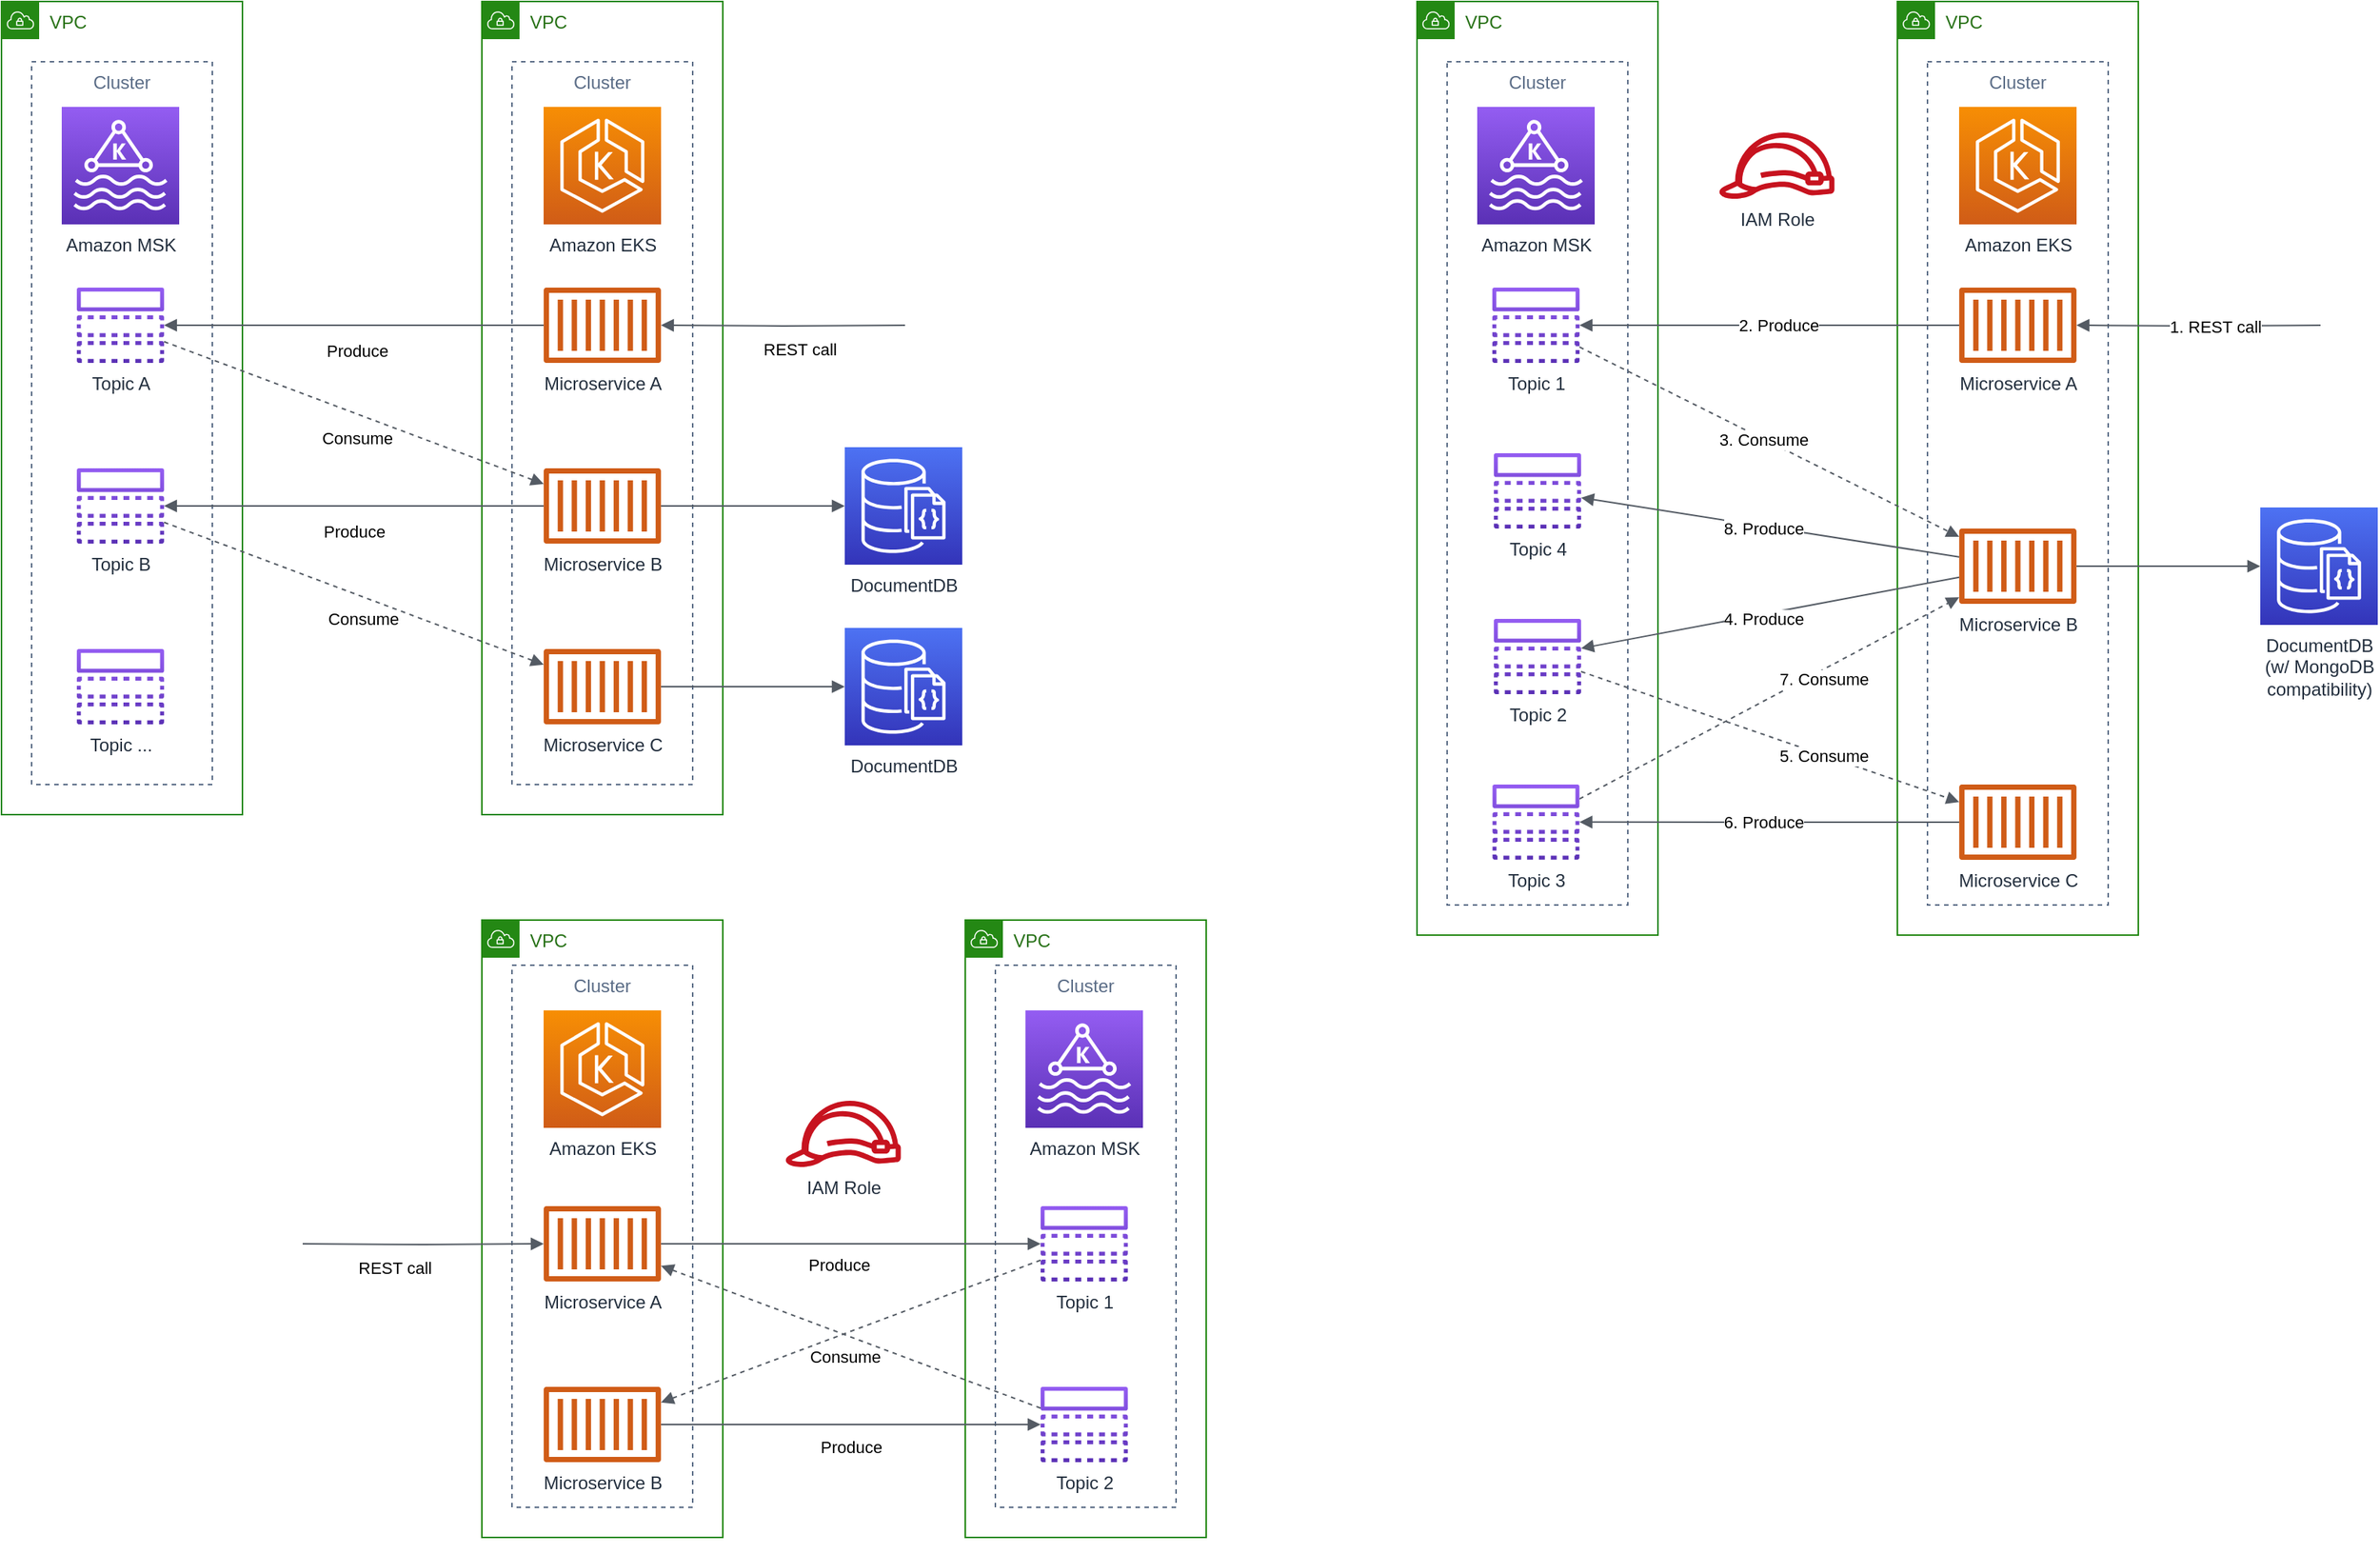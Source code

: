 <mxfile version="14.6.13" type="device"><diagram id="HiIb65jl1S7huIoW6nwN" name="Page-1"><mxGraphModel dx="946" dy="672" grid="1" gridSize="10" guides="1" tooltips="1" connect="1" arrows="1" fold="1" page="1" pageScale="1" pageWidth="1100" pageHeight="850" math="0" shadow="0"><root><mxCell id="0"/><mxCell id="1" parent="0"/><mxCell id="JCyYqv7-W4P793XNzHmE-95" value="" style="rounded=0;whiteSpace=wrap;html=1;align=center;strokeColor=none;" vertex="1" parent="1"><mxGeometry x="430" y="720" width="620" height="430" as="geometry"/></mxCell><mxCell id="JCyYqv7-W4P793XNzHmE-20" value="VPC" style="points=[[0,0],[0.25,0],[0.5,0],[0.75,0],[1,0],[1,0.25],[1,0.5],[1,0.75],[1,1],[0.75,1],[0.5,1],[0.25,1],[0,1],[0,0.75],[0,0.5],[0,0.25]];outlineConnect=0;gradientColor=none;html=1;whiteSpace=wrap;fontSize=12;fontStyle=0;shape=mxgraph.aws4.group;grIcon=mxgraph.aws4.group_vpc;strokeColor=#248814;fillColor=none;verticalAlign=top;align=left;spacingLeft=30;dashed=0;fontColor=#277116;" vertex="1" parent="1"><mxGeometry x="240" y="120" width="160" height="540" as="geometry"/></mxCell><mxCell id="JCyYqv7-W4P793XNzHmE-22" value="VPC" style="points=[[0,0],[0.25,0],[0.5,0],[0.75,0],[1,0],[1,0.25],[1,0.5],[1,0.75],[1,1],[0.75,1],[0.5,1],[0.25,1],[0,1],[0,0.75],[0,0.5],[0,0.25]];outlineConnect=0;gradientColor=none;html=1;whiteSpace=wrap;fontSize=12;fontStyle=0;shape=mxgraph.aws4.group;grIcon=mxgraph.aws4.group_vpc;strokeColor=#248814;fillColor=none;verticalAlign=top;align=left;spacingLeft=30;dashed=0;fontColor=#277116;" vertex="1" parent="1"><mxGeometry x="559" y="120" width="160" height="540" as="geometry"/></mxCell><mxCell id="JCyYqv7-W4P793XNzHmE-21" value="Cluster" style="fillColor=none;strokeColor=#5A6C86;dashed=1;verticalAlign=top;fontStyle=0;fontColor=#5A6C86;align=center;" vertex="1" parent="1"><mxGeometry x="260" y="160" width="120" height="480" as="geometry"/></mxCell><mxCell id="JCyYqv7-W4P793XNzHmE-23" value="Cluster" style="fillColor=none;strokeColor=#5A6C86;dashed=1;verticalAlign=top;fontStyle=0;fontColor=#5A6C86;align=center;" vertex="1" parent="1"><mxGeometry x="579" y="160" width="120" height="480" as="geometry"/></mxCell><mxCell id="JCyYqv7-W4P793XNzHmE-1" value="Amazon MSK" style="points=[[0,0,0],[0.25,0,0],[0.5,0,0],[0.75,0,0],[1,0,0],[0,1,0],[0.25,1,0],[0.5,1,0],[0.75,1,0],[1,1,0],[0,0.25,0],[0,0.5,0],[0,0.75,0],[1,0.25,0],[1,0.5,0],[1,0.75,0]];outlineConnect=0;fontColor=#232F3E;gradientColor=#945DF2;gradientDirection=north;fillColor=#5A30B5;strokeColor=#ffffff;dashed=0;verticalLabelPosition=bottom;verticalAlign=top;align=center;html=1;fontSize=12;fontStyle=0;aspect=fixed;shape=mxgraph.aws4.resourceIcon;resIcon=mxgraph.aws4.managed_streaming_for_kafka;" vertex="1" parent="1"><mxGeometry x="280" y="190" width="78" height="78" as="geometry"/></mxCell><mxCell id="JCyYqv7-W4P793XNzHmE-12" value="Consume" style="rounded=0;orthogonalLoop=1;jettySize=auto;html=1;strokeColor=#545B64;endFill=1;endArrow=block;startArrow=none;startFill=0;dashed=1;" edge="1" parent="1" source="JCyYqv7-W4P793XNzHmE-2" target="JCyYqv7-W4P793XNzHmE-5"><mxGeometry x="0.053" y="-15" relative="1" as="geometry"><mxPoint as="offset"/></mxGeometry></mxCell><mxCell id="JCyYqv7-W4P793XNzHmE-2" value="Topic A" style="outlineConnect=0;fontColor=#232F3E;gradientColor=#945DF2;fillColor=#5A30B5;strokeColor=#ffffff;dashed=0;verticalLabelPosition=bottom;verticalAlign=top;align=center;html=1;fontSize=12;fontStyle=0;aspect=fixed;pointerEvents=1;shape=mxgraph.aws4.topic;gradientDirection=north;" vertex="1" parent="1"><mxGeometry x="289.89" y="310" width="58.21" height="50" as="geometry"/></mxCell><mxCell id="JCyYqv7-W4P793XNzHmE-3" value="Amazon EKS" style="points=[[0,0,0],[0.25,0,0],[0.5,0,0],[0.75,0,0],[1,0,0],[0,1,0],[0.25,1,0],[0.5,1,0],[0.75,1,0],[1,1,0],[0,0.25,0],[0,0.5,0],[0,0.75,0],[1,0.25,0],[1,0.5,0],[1,0.75,0]];outlineConnect=0;fontColor=#232F3E;gradientColor=#F78E04;gradientDirection=north;fillColor=#D05C17;strokeColor=#ffffff;dashed=0;verticalLabelPosition=bottom;verticalAlign=top;align=center;html=1;fontSize=12;fontStyle=0;aspect=fixed;shape=mxgraph.aws4.resourceIcon;resIcon=mxgraph.aws4.eks;" vertex="1" parent="1"><mxGeometry x="600" y="190" width="78" height="78" as="geometry"/></mxCell><mxCell id="JCyYqv7-W4P793XNzHmE-9" style="edgeStyle=orthogonalEdgeStyle;rounded=0;orthogonalLoop=1;jettySize=auto;html=1;strokeColor=#545B64;endFill=1;endArrow=block;" edge="1" parent="1" source="JCyYqv7-W4P793XNzHmE-4" target="JCyYqv7-W4P793XNzHmE-2"><mxGeometry relative="1" as="geometry"/></mxCell><mxCell id="JCyYqv7-W4P793XNzHmE-15" value="Produce" style="edgeLabel;html=1;align=center;verticalAlign=middle;resizable=0;points=[];rounded=0;strokeColor=#545B64;endFill=1;endArrow=block;" vertex="1" connectable="0" parent="JCyYqv7-W4P793XNzHmE-9"><mxGeometry x="-0.058" relative="1" as="geometry"><mxPoint x="-6" y="17" as="offset"/></mxGeometry></mxCell><mxCell id="JCyYqv7-W4P793XNzHmE-4" value="Microservice A" style="outlineConnect=0;fontColor=#232F3E;gradientColor=none;fillColor=#D05C17;strokeColor=none;dashed=0;verticalLabelPosition=bottom;verticalAlign=top;align=center;html=1;fontSize=12;fontStyle=0;aspect=fixed;pointerEvents=1;shape=mxgraph.aws4.container_1;" vertex="1" parent="1"><mxGeometry x="600" y="310" width="78" height="50" as="geometry"/></mxCell><mxCell id="JCyYqv7-W4P793XNzHmE-10" value="Produce" style="edgeStyle=orthogonalEdgeStyle;rounded=0;orthogonalLoop=1;jettySize=auto;html=1;strokeColor=#545B64;endFill=1;endArrow=block;" edge="1" parent="1" source="JCyYqv7-W4P793XNzHmE-5" target="JCyYqv7-W4P793XNzHmE-7"><mxGeometry x="0.0" y="17" relative="1" as="geometry"><mxPoint as="offset"/></mxGeometry></mxCell><mxCell id="JCyYqv7-W4P793XNzHmE-5" value="Microservice B" style="outlineConnect=0;fontColor=#232F3E;gradientColor=none;fillColor=#D05C17;strokeColor=none;dashed=0;verticalLabelPosition=bottom;verticalAlign=top;align=center;html=1;fontSize=12;fontStyle=0;aspect=fixed;pointerEvents=1;shape=mxgraph.aws4.container_1;" vertex="1" parent="1"><mxGeometry x="600" y="430" width="78" height="50" as="geometry"/></mxCell><mxCell id="JCyYqv7-W4P793XNzHmE-6" value="Microservice C" style="outlineConnect=0;fontColor=#232F3E;gradientColor=none;fillColor=#D05C17;strokeColor=none;dashed=0;verticalLabelPosition=bottom;verticalAlign=top;align=center;html=1;fontSize=12;fontStyle=0;aspect=fixed;pointerEvents=1;shape=mxgraph.aws4.container_1;" vertex="1" parent="1"><mxGeometry x="600" y="550" width="78" height="50" as="geometry"/></mxCell><mxCell id="JCyYqv7-W4P793XNzHmE-7" value="Topic B" style="outlineConnect=0;fontColor=#232F3E;gradientColor=#945DF2;fillColor=#5A30B5;strokeColor=#ffffff;dashed=0;verticalLabelPosition=bottom;verticalAlign=top;align=center;html=1;fontSize=12;fontStyle=0;aspect=fixed;pointerEvents=1;shape=mxgraph.aws4.topic;gradientDirection=north;" vertex="1" parent="1"><mxGeometry x="289.89" y="430" width="58.21" height="50" as="geometry"/></mxCell><mxCell id="JCyYqv7-W4P793XNzHmE-24" style="edgeStyle=none;rounded=0;orthogonalLoop=1;jettySize=auto;html=1;exitX=0.5;exitY=0;exitDx=0;exitDy=0;startArrow=block;startFill=1;" edge="1" parent="1" source="JCyYqv7-W4P793XNzHmE-21" target="JCyYqv7-W4P793XNzHmE-21"><mxGeometry relative="1" as="geometry"/></mxCell><mxCell id="JCyYqv7-W4P793XNzHmE-28" value="Consume" style="edgeStyle=none;rounded=0;orthogonalLoop=1;jettySize=auto;html=1;strokeColor=#545B64;endFill=1;endArrow=block;startArrow=none;startFill=0;dashed=1;" edge="1" parent="1" source="JCyYqv7-W4P793XNzHmE-7" target="JCyYqv7-W4P793XNzHmE-6"><mxGeometry x="0.086" y="-14" relative="1" as="geometry"><mxPoint x="610" y="488.125" as="sourcePoint"/><mxPoint x="367.855" y="578.929" as="targetPoint"/><mxPoint as="offset"/></mxGeometry></mxCell><mxCell id="JCyYqv7-W4P793XNzHmE-31" style="edgeStyle=orthogonalEdgeStyle;rounded=0;orthogonalLoop=1;jettySize=auto;html=1;strokeColor=#545B64;endFill=1;endArrow=block;" edge="1" parent="1" target="JCyYqv7-W4P793XNzHmE-4"><mxGeometry relative="1" as="geometry"><mxPoint x="840" y="335" as="sourcePoint"/><mxPoint x="678.001" y="334.5" as="targetPoint"/></mxGeometry></mxCell><mxCell id="JCyYqv7-W4P793XNzHmE-32" value="REST call" style="edgeLabel;html=1;align=center;verticalAlign=middle;resizable=0;points=[];rounded=0;strokeColor=#545B64;endFill=1;endArrow=block;" vertex="1" connectable="0" parent="JCyYqv7-W4P793XNzHmE-31"><mxGeometry x="-0.058" relative="1" as="geometry"><mxPoint x="6" y="15" as="offset"/></mxGeometry></mxCell><mxCell id="JCyYqv7-W4P793XNzHmE-33" value="VPC" style="points=[[0,0],[0.25,0],[0.5,0],[0.75,0],[1,0],[1,0.25],[1,0.5],[1,0.75],[1,1],[0.75,1],[0.5,1],[0.25,1],[0,1],[0,0.75],[0,0.5],[0,0.25]];outlineConnect=0;gradientColor=none;html=1;whiteSpace=wrap;fontSize=12;fontStyle=0;shape=mxgraph.aws4.group;grIcon=mxgraph.aws4.group_vpc;strokeColor=#248814;fillColor=none;verticalAlign=top;align=left;spacingLeft=30;dashed=0;fontColor=#277116;" vertex="1" parent="1"><mxGeometry x="1180" y="120" width="160" height="620" as="geometry"/></mxCell><mxCell id="JCyYqv7-W4P793XNzHmE-34" value="VPC" style="points=[[0,0],[0.25,0],[0.5,0],[0.75,0],[1,0],[1,0.25],[1,0.5],[1,0.75],[1,1],[0.75,1],[0.5,1],[0.25,1],[0,1],[0,0.75],[0,0.5],[0,0.25]];outlineConnect=0;gradientColor=none;html=1;whiteSpace=wrap;fontSize=12;fontStyle=0;shape=mxgraph.aws4.group;grIcon=mxgraph.aws4.group_vpc;strokeColor=#248814;fillColor=none;verticalAlign=top;align=left;spacingLeft=30;dashed=0;fontColor=#277116;" vertex="1" parent="1"><mxGeometry x="1499" y="120" width="160" height="620" as="geometry"/></mxCell><mxCell id="JCyYqv7-W4P793XNzHmE-35" value="Cluster" style="fillColor=none;strokeColor=#5A6C86;dashed=1;verticalAlign=top;fontStyle=0;fontColor=#5A6C86;align=center;" vertex="1" parent="1"><mxGeometry x="1200" y="160" width="120" height="560" as="geometry"/></mxCell><mxCell id="JCyYqv7-W4P793XNzHmE-36" value="Cluster" style="fillColor=none;strokeColor=#5A6C86;dashed=1;verticalAlign=top;fontStyle=0;fontColor=#5A6C86;align=center;" vertex="1" parent="1"><mxGeometry x="1519" y="160" width="120" height="560" as="geometry"/></mxCell><mxCell id="JCyYqv7-W4P793XNzHmE-37" value="Amazon MSK" style="points=[[0,0,0],[0.25,0,0],[0.5,0,0],[0.75,0,0],[1,0,0],[0,1,0],[0.25,1,0],[0.5,1,0],[0.75,1,0],[1,1,0],[0,0.25,0],[0,0.5,0],[0,0.75,0],[1,0.25,0],[1,0.5,0],[1,0.75,0]];outlineConnect=0;fontColor=#232F3E;gradientColor=#945DF2;gradientDirection=north;fillColor=#5A30B5;strokeColor=#ffffff;dashed=0;verticalLabelPosition=bottom;verticalAlign=top;align=center;html=1;fontSize=12;fontStyle=0;aspect=fixed;shape=mxgraph.aws4.resourceIcon;resIcon=mxgraph.aws4.managed_streaming_for_kafka;" vertex="1" parent="1"><mxGeometry x="1220" y="190" width="78" height="78" as="geometry"/></mxCell><mxCell id="JCyYqv7-W4P793XNzHmE-38" value="3. Consume" style="rounded=0;orthogonalLoop=1;jettySize=auto;html=1;strokeColor=#545B64;endFill=1;endArrow=block;startArrow=none;startFill=0;dashed=1;" edge="1" parent="1" source="JCyYqv7-W4P793XNzHmE-39" target="JCyYqv7-W4P793XNzHmE-45"><mxGeometry x="-0.033" relative="1" as="geometry"><mxPoint as="offset"/></mxGeometry></mxCell><mxCell id="JCyYqv7-W4P793XNzHmE-39" value="Topic 1" style="outlineConnect=0;fontColor=#232F3E;gradientColor=#945DF2;fillColor=#5A30B5;strokeColor=#ffffff;dashed=0;verticalLabelPosition=bottom;verticalAlign=top;align=center;html=1;fontSize=12;fontStyle=0;aspect=fixed;pointerEvents=1;shape=mxgraph.aws4.topic;gradientDirection=north;" vertex="1" parent="1"><mxGeometry x="1229.89" y="310" width="58.21" height="50" as="geometry"/></mxCell><mxCell id="JCyYqv7-W4P793XNzHmE-40" value="Amazon EKS" style="points=[[0,0,0],[0.25,0,0],[0.5,0,0],[0.75,0,0],[1,0,0],[0,1,0],[0.25,1,0],[0.5,1,0],[0.75,1,0],[1,1,0],[0,0.25,0],[0,0.5,0],[0,0.75,0],[1,0.25,0],[1,0.5,0],[1,0.75,0]];outlineConnect=0;fontColor=#232F3E;gradientColor=#F78E04;gradientDirection=north;fillColor=#D05C17;strokeColor=#ffffff;dashed=0;verticalLabelPosition=bottom;verticalAlign=top;align=center;html=1;fontSize=12;fontStyle=0;aspect=fixed;shape=mxgraph.aws4.resourceIcon;resIcon=mxgraph.aws4.eks;" vertex="1" parent="1"><mxGeometry x="1540" y="190" width="78" height="78" as="geometry"/></mxCell><mxCell id="JCyYqv7-W4P793XNzHmE-41" style="rounded=0;orthogonalLoop=1;jettySize=auto;html=1;strokeColor=#545B64;endFill=1;endArrow=block;" edge="1" parent="1" source="JCyYqv7-W4P793XNzHmE-43" target="JCyYqv7-W4P793XNzHmE-39"><mxGeometry relative="1" as="geometry"/></mxCell><mxCell id="JCyYqv7-W4P793XNzHmE-42" value="2. Produce" style="edgeLabel;html=1;align=center;verticalAlign=middle;resizable=0;points=[];rounded=0;strokeColor=#545B64;endFill=1;endArrow=block;" vertex="1" connectable="0" parent="JCyYqv7-W4P793XNzHmE-41"><mxGeometry x="-0.058" relative="1" as="geometry"><mxPoint x="-2" as="offset"/></mxGeometry></mxCell><mxCell id="JCyYqv7-W4P793XNzHmE-43" value="Microservice A" style="outlineConnect=0;fontColor=#232F3E;gradientColor=none;fillColor=#D05C17;strokeColor=none;dashed=0;verticalLabelPosition=bottom;verticalAlign=top;align=center;html=1;fontSize=12;fontStyle=0;aspect=fixed;pointerEvents=1;shape=mxgraph.aws4.container_1;" vertex="1" parent="1"><mxGeometry x="1540" y="310" width="78" height="50" as="geometry"/></mxCell><mxCell id="JCyYqv7-W4P793XNzHmE-44" value="4. Produce" style="rounded=0;orthogonalLoop=1;jettySize=auto;html=1;strokeColor=#545B64;endFill=1;endArrow=block;" edge="1" parent="1" source="JCyYqv7-W4P793XNzHmE-45" target="JCyYqv7-W4P793XNzHmE-48"><mxGeometry x="0.041" y="3" relative="1" as="geometry"><mxPoint as="offset"/></mxGeometry></mxCell><mxCell id="JCyYqv7-W4P793XNzHmE-62" style="edgeStyle=none;rounded=0;orthogonalLoop=1;jettySize=auto;html=1;fontColor=#000000;startArrow=none;strokeColor=#545B64;endFill=1;endArrow=block;" edge="1" parent="1" source="JCyYqv7-W4P793XNzHmE-45" target="JCyYqv7-W4P793XNzHmE-61"><mxGeometry relative="1" as="geometry"/></mxCell><mxCell id="JCyYqv7-W4P793XNzHmE-45" value="Microservice B" style="outlineConnect=0;fontColor=#232F3E;gradientColor=none;fillColor=#D05C17;strokeColor=none;dashed=0;verticalLabelPosition=bottom;verticalAlign=top;align=center;html=1;fontSize=12;fontStyle=0;aspect=fixed;pointerEvents=1;shape=mxgraph.aws4.container_1;" vertex="1" parent="1"><mxGeometry x="1540" y="470" width="78" height="50" as="geometry"/></mxCell><mxCell id="JCyYqv7-W4P793XNzHmE-46" value="6. Produce" style="rounded=0;orthogonalLoop=1;jettySize=auto;html=1;strokeColor=#545B64;endFill=1;endArrow=block;" edge="1" parent="1" source="JCyYqv7-W4P793XNzHmE-47" target="JCyYqv7-W4P793XNzHmE-51"><mxGeometry x="0.031" relative="1" as="geometry"><mxPoint as="offset"/></mxGeometry></mxCell><mxCell id="JCyYqv7-W4P793XNzHmE-47" value="Microservice C" style="outlineConnect=0;fontColor=#232F3E;gradientColor=none;fillColor=#D05C17;strokeColor=none;dashed=0;verticalLabelPosition=bottom;verticalAlign=top;align=center;html=1;fontSize=12;fontStyle=0;aspect=fixed;pointerEvents=1;shape=mxgraph.aws4.container_1;" vertex="1" parent="1"><mxGeometry x="1540" y="640" width="78" height="50" as="geometry"/></mxCell><mxCell id="JCyYqv7-W4P793XNzHmE-48" value="Topic 2" style="outlineConnect=0;fontColor=#232F3E;gradientColor=#945DF2;fillColor=#5A30B5;strokeColor=#ffffff;dashed=0;verticalLabelPosition=bottom;verticalAlign=top;align=center;html=1;fontSize=12;fontStyle=0;aspect=fixed;pointerEvents=1;shape=mxgraph.aws4.topic;gradientDirection=north;" vertex="1" parent="1"><mxGeometry x="1230.9" y="530" width="58.21" height="50" as="geometry"/></mxCell><mxCell id="JCyYqv7-W4P793XNzHmE-49" style="edgeStyle=none;rounded=0;orthogonalLoop=1;jettySize=auto;html=1;strokeColor=#545B64;endFill=1;endArrow=block;startArrow=none;startFill=0;dashed=1;" edge="1" parent="1" source="JCyYqv7-W4P793XNzHmE-51" target="JCyYqv7-W4P793XNzHmE-45"><mxGeometry relative="1" as="geometry"/></mxCell><mxCell id="JCyYqv7-W4P793XNzHmE-50" value="7. Consume" style="edgeLabel;html=1;align=center;verticalAlign=middle;resizable=0;points=[];rounded=0;strokeColor=#545B64;endFill=1;endArrow=block;" vertex="1" connectable="0" parent="JCyYqv7-W4P793XNzHmE-49"><mxGeometry x="0.521" y="3" relative="1" as="geometry"><mxPoint x="-28" y="25" as="offset"/></mxGeometry></mxCell><mxCell id="JCyYqv7-W4P793XNzHmE-51" value="Topic 3" style="outlineConnect=0;fontColor=#232F3E;gradientColor=#945DF2;fillColor=#5A30B5;strokeColor=#ffffff;dashed=0;verticalLabelPosition=bottom;verticalAlign=top;align=center;html=1;fontSize=12;fontStyle=0;aspect=fixed;pointerEvents=1;shape=mxgraph.aws4.topic;gradientDirection=north;" vertex="1" parent="1"><mxGeometry x="1230" y="640" width="58" height="49.82" as="geometry"/></mxCell><mxCell id="JCyYqv7-W4P793XNzHmE-52" style="edgeStyle=none;rounded=0;orthogonalLoop=1;jettySize=auto;html=1;exitX=0.5;exitY=0;exitDx=0;exitDy=0;startArrow=block;startFill=1;" edge="1" parent="1" source="JCyYqv7-W4P793XNzHmE-35" target="JCyYqv7-W4P793XNzHmE-35"><mxGeometry relative="1" as="geometry"/></mxCell><mxCell id="JCyYqv7-W4P793XNzHmE-53" value="5. Consume" style="rounded=0;orthogonalLoop=1;jettySize=auto;html=1;strokeColor=#545B64;endFill=1;endArrow=block;startArrow=none;startFill=0;dashed=1;" edge="1" parent="1" source="JCyYqv7-W4P793XNzHmE-48" target="JCyYqv7-W4P793XNzHmE-47"><mxGeometry x="0.282" relative="1" as="geometry"><mxPoint x="1549.1" y="568.125" as="sourcePoint"/><mxPoint x="1306.955" y="658.929" as="targetPoint"/><mxPoint as="offset"/></mxGeometry></mxCell><mxCell id="JCyYqv7-W4P793XNzHmE-54" value="IAM Role" style="outlineConnect=0;fontColor=#232F3E;gradientColor=none;fillColor=#C7131F;strokeColor=none;dashed=0;verticalLabelPosition=bottom;verticalAlign=top;align=center;html=1;fontSize=12;fontStyle=0;aspect=fixed;pointerEvents=1;shape=mxgraph.aws4.role;" vertex="1" parent="1"><mxGeometry x="1380" y="207" width="78" height="44" as="geometry"/></mxCell><mxCell id="JCyYqv7-W4P793XNzHmE-55" style="edgeStyle=orthogonalEdgeStyle;rounded=0;orthogonalLoop=1;jettySize=auto;html=1;strokeColor=#545B64;endFill=1;endArrow=block;" edge="1" parent="1" target="JCyYqv7-W4P793XNzHmE-43"><mxGeometry relative="1" as="geometry"><mxPoint x="1780" y="335" as="sourcePoint"/><mxPoint x="1618.001" y="334.5" as="targetPoint"/></mxGeometry></mxCell><mxCell id="JCyYqv7-W4P793XNzHmE-56" value="1. REST call" style="edgeLabel;html=1;align=center;verticalAlign=middle;resizable=0;points=[];rounded=0;strokeColor=#545B64;endFill=1;endArrow=block;" vertex="1" connectable="0" parent="JCyYqv7-W4P793XNzHmE-55"><mxGeometry x="-0.058" relative="1" as="geometry"><mxPoint x="6" as="offset"/></mxGeometry></mxCell><mxCell id="JCyYqv7-W4P793XNzHmE-57" value="Topic 4" style="outlineConnect=0;fontColor=#232F3E;gradientColor=#945DF2;fillColor=#5A30B5;strokeColor=#ffffff;dashed=0;verticalLabelPosition=bottom;verticalAlign=top;align=center;html=1;fontSize=12;fontStyle=0;aspect=fixed;pointerEvents=1;shape=mxgraph.aws4.topic;gradientDirection=north;" vertex="1" parent="1"><mxGeometry x="1230.9" y="420" width="58.21" height="50" as="geometry"/></mxCell><mxCell id="JCyYqv7-W4P793XNzHmE-58" value="8. Produce" style="rounded=0;orthogonalLoop=1;jettySize=auto;html=1;strokeColor=#545B64;endFill=1;endArrow=block;" edge="1" parent="1" source="JCyYqv7-W4P793XNzHmE-45" target="JCyYqv7-W4P793XNzHmE-57"><mxGeometry x="0.034" y="1" relative="1" as="geometry"><mxPoint as="offset"/><mxPoint x="1549.1" y="545" as="sourcePoint"/><mxPoint x="1297.091" y="545" as="targetPoint"/></mxGeometry></mxCell><mxCell id="JCyYqv7-W4P793XNzHmE-61" value="DocumentDB&lt;br&gt;(w/ MongoDB &lt;br&gt;compatibility)" style="points=[[0,0,0],[0.25,0,0],[0.5,0,0],[0.75,0,0],[1,0,0],[0,1,0],[0.25,1,0],[0.5,1,0],[0.75,1,0],[1,1,0],[0,0.25,0],[0,0.5,0],[0,0.75,0],[1,0.25,0],[1,0.5,0],[1,0.75,0]];outlineConnect=0;fontColor=#232F3E;gradientColor=#4D72F3;gradientDirection=north;fillColor=#3334B9;strokeColor=#ffffff;dashed=0;verticalLabelPosition=bottom;verticalAlign=top;align=center;html=1;fontSize=12;fontStyle=0;aspect=fixed;shape=mxgraph.aws4.resourceIcon;resIcon=mxgraph.aws4.documentdb_with_mongodb_compatibility;" vertex="1" parent="1"><mxGeometry x="1740" y="456" width="78" height="78" as="geometry"/></mxCell><mxCell id="JCyYqv7-W4P793XNzHmE-64" style="edgeStyle=none;rounded=0;orthogonalLoop=1;jettySize=auto;html=1;fontColor=#000000;startArrow=none;strokeColor=#545B64;endFill=1;endArrow=block;" edge="1" parent="1" target="JCyYqv7-W4P793XNzHmE-65" source="JCyYqv7-W4P793XNzHmE-5"><mxGeometry relative="1" as="geometry"><mxPoint x="678" y="459" as="sourcePoint"/></mxGeometry></mxCell><mxCell id="JCyYqv7-W4P793XNzHmE-65" value="DocumentDB" style="points=[[0,0,0],[0.25,0,0],[0.5,0,0],[0.75,0,0],[1,0,0],[0,1,0],[0.25,1,0],[0.5,1,0],[0.75,1,0],[1,1,0],[0,0.25,0],[0,0.5,0],[0,0.75,0],[1,0.25,0],[1,0.5,0],[1,0.75,0]];outlineConnect=0;fontColor=#232F3E;gradientColor=#4D72F3;gradientDirection=north;fillColor=#3334B9;strokeColor=#ffffff;dashed=0;verticalLabelPosition=bottom;verticalAlign=top;align=center;html=1;fontSize=12;fontStyle=0;aspect=fixed;shape=mxgraph.aws4.resourceIcon;resIcon=mxgraph.aws4.documentdb_with_mongodb_compatibility;" vertex="1" parent="1"><mxGeometry x="800" y="416" width="78" height="78" as="geometry"/></mxCell><mxCell id="JCyYqv7-W4P793XNzHmE-66" style="edgeStyle=none;rounded=0;orthogonalLoop=1;jettySize=auto;html=1;fontColor=#000000;startArrow=none;strokeColor=#545B64;endFill=1;endArrow=block;" edge="1" parent="1" target="JCyYqv7-W4P793XNzHmE-67"><mxGeometry relative="1" as="geometry"><mxPoint x="678" y="575" as="sourcePoint"/></mxGeometry></mxCell><mxCell id="JCyYqv7-W4P793XNzHmE-67" value="DocumentDB" style="points=[[0,0,0],[0.25,0,0],[0.5,0,0],[0.75,0,0],[1,0,0],[0,1,0],[0.25,1,0],[0.5,1,0],[0.75,1,0],[1,1,0],[0,0.25,0],[0,0.5,0],[0,0.75,0],[1,0.25,0],[1,0.5,0],[1,0.75,0]];outlineConnect=0;fontColor=#232F3E;gradientColor=#4D72F3;gradientDirection=north;fillColor=#3334B9;strokeColor=#ffffff;dashed=0;verticalLabelPosition=bottom;verticalAlign=top;align=center;html=1;fontSize=12;fontStyle=0;aspect=fixed;shape=mxgraph.aws4.resourceIcon;resIcon=mxgraph.aws4.documentdb_with_mongodb_compatibility;" vertex="1" parent="1"><mxGeometry x="800" y="536" width="78" height="78" as="geometry"/></mxCell><mxCell id="JCyYqv7-W4P793XNzHmE-68" value="Topic ..." style="outlineConnect=0;fontColor=#232F3E;gradientColor=#945DF2;fillColor=#5A30B5;strokeColor=#ffffff;dashed=0;verticalLabelPosition=bottom;verticalAlign=top;align=center;html=1;fontSize=12;fontStyle=0;aspect=fixed;pointerEvents=1;shape=mxgraph.aws4.topic;gradientDirection=north;" vertex="1" parent="1"><mxGeometry x="289.89" y="550" width="58.21" height="50" as="geometry"/></mxCell><mxCell id="JCyYqv7-W4P793XNzHmE-69" value="VPC" style="points=[[0,0],[0.25,0],[0.5,0],[0.75,0],[1,0],[1,0.25],[1,0.5],[1,0.75],[1,1],[0.75,1],[0.5,1],[0.25,1],[0,1],[0,0.75],[0,0.5],[0,0.25]];outlineConnect=0;gradientColor=none;html=1;whiteSpace=wrap;fontSize=12;fontStyle=0;shape=mxgraph.aws4.group;grIcon=mxgraph.aws4.group_vpc;strokeColor=#248814;fillColor=none;verticalAlign=top;align=left;spacingLeft=30;dashed=0;fontColor=#277116;" vertex="1" parent="1"><mxGeometry x="880" y="730" width="160" height="410" as="geometry"/></mxCell><mxCell id="JCyYqv7-W4P793XNzHmE-70" value="VPC" style="points=[[0,0],[0.25,0],[0.5,0],[0.75,0],[1,0],[1,0.25],[1,0.5],[1,0.75],[1,1],[0.75,1],[0.5,1],[0.25,1],[0,1],[0,0.75],[0,0.5],[0,0.25]];outlineConnect=0;gradientColor=none;html=1;whiteSpace=wrap;fontSize=12;fontStyle=0;shape=mxgraph.aws4.group;grIcon=mxgraph.aws4.group_vpc;strokeColor=#248814;fillColor=none;verticalAlign=top;align=left;spacingLeft=30;dashed=0;fontColor=#277116;" vertex="1" parent="1"><mxGeometry x="559" y="730" width="160" height="410" as="geometry"/></mxCell><mxCell id="JCyYqv7-W4P793XNzHmE-71" value="Cluster" style="fillColor=none;strokeColor=#5A6C86;dashed=1;verticalAlign=top;fontStyle=0;fontColor=#5A6C86;align=center;" vertex="1" parent="1"><mxGeometry x="900" y="760" width="120" height="360" as="geometry"/></mxCell><mxCell id="JCyYqv7-W4P793XNzHmE-72" value="Cluster" style="fillColor=none;strokeColor=#5A6C86;dashed=1;verticalAlign=top;fontStyle=0;fontColor=#5A6C86;align=center;" vertex="1" parent="1"><mxGeometry x="579" y="760" width="120" height="360" as="geometry"/></mxCell><mxCell id="JCyYqv7-W4P793XNzHmE-73" value="Amazon MSK" style="points=[[0,0,0],[0.25,0,0],[0.5,0,0],[0.75,0,0],[1,0,0],[0,1,0],[0.25,1,0],[0.5,1,0],[0.75,1,0],[1,1,0],[0,0.25,0],[0,0.5,0],[0,0.75,0],[1,0.25,0],[1,0.5,0],[1,0.75,0]];outlineConnect=0;fontColor=#232F3E;gradientColor=#945DF2;gradientDirection=north;fillColor=#5A30B5;strokeColor=#ffffff;dashed=0;verticalLabelPosition=bottom;verticalAlign=top;align=center;html=1;fontSize=12;fontStyle=0;aspect=fixed;shape=mxgraph.aws4.resourceIcon;resIcon=mxgraph.aws4.managed_streaming_for_kafka;" vertex="1" parent="1"><mxGeometry x="920" y="790" width="78" height="78" as="geometry"/></mxCell><mxCell id="JCyYqv7-W4P793XNzHmE-74" value="Consume" style="rounded=0;orthogonalLoop=1;jettySize=auto;html=1;strokeColor=#545B64;endFill=1;endArrow=block;startArrow=none;startFill=0;dashed=1;" edge="1" parent="1" source="JCyYqv7-W4P793XNzHmE-75" target="JCyYqv7-W4P793XNzHmE-81"><mxGeometry x="0.072" y="14" relative="1" as="geometry"><mxPoint as="offset"/></mxGeometry></mxCell><mxCell id="JCyYqv7-W4P793XNzHmE-75" value="Topic 1" style="outlineConnect=0;fontColor=#232F3E;gradientColor=#945DF2;fillColor=#5A30B5;strokeColor=#ffffff;dashed=0;verticalLabelPosition=bottom;verticalAlign=top;align=center;html=1;fontSize=12;fontStyle=0;aspect=fixed;pointerEvents=1;shape=mxgraph.aws4.topic;gradientDirection=north;" vertex="1" parent="1"><mxGeometry x="929.89" y="920" width="58.21" height="50" as="geometry"/></mxCell><mxCell id="JCyYqv7-W4P793XNzHmE-76" value="Amazon EKS" style="points=[[0,0,0],[0.25,0,0],[0.5,0,0],[0.75,0,0],[1,0,0],[0,1,0],[0.25,1,0],[0.5,1,0],[0.75,1,0],[1,1,0],[0,0.25,0],[0,0.5,0],[0,0.75,0],[1,0.25,0],[1,0.5,0],[1,0.75,0]];outlineConnect=0;fontColor=#232F3E;gradientColor=#F78E04;gradientDirection=north;fillColor=#D05C17;strokeColor=#ffffff;dashed=0;verticalLabelPosition=bottom;verticalAlign=top;align=center;html=1;fontSize=12;fontStyle=0;aspect=fixed;shape=mxgraph.aws4.resourceIcon;resIcon=mxgraph.aws4.eks;" vertex="1" parent="1"><mxGeometry x="600" y="790" width="78" height="78" as="geometry"/></mxCell><mxCell id="JCyYqv7-W4P793XNzHmE-77" style="edgeStyle=orthogonalEdgeStyle;rounded=0;orthogonalLoop=1;jettySize=auto;html=1;strokeColor=#545B64;endFill=1;endArrow=block;" edge="1" parent="1" source="JCyYqv7-W4P793XNzHmE-79" target="JCyYqv7-W4P793XNzHmE-75"><mxGeometry relative="1" as="geometry"/></mxCell><mxCell id="JCyYqv7-W4P793XNzHmE-78" value="Produce" style="edgeLabel;html=1;align=center;verticalAlign=middle;resizable=0;points=[];rounded=0;strokeColor=#545B64;endFill=1;endArrow=block;" vertex="1" connectable="0" parent="JCyYqv7-W4P793XNzHmE-77"><mxGeometry x="-0.058" relative="1" as="geometry"><mxPoint x="-1" y="14" as="offset"/></mxGeometry></mxCell><mxCell id="JCyYqv7-W4P793XNzHmE-79" value="Microservice A" style="outlineConnect=0;fontColor=#232F3E;gradientColor=none;fillColor=#D05C17;strokeColor=none;dashed=0;verticalLabelPosition=bottom;verticalAlign=top;align=center;html=1;fontSize=12;fontStyle=0;aspect=fixed;pointerEvents=1;shape=mxgraph.aws4.container_1;" vertex="1" parent="1"><mxGeometry x="600" y="920" width="78" height="50" as="geometry"/></mxCell><mxCell id="JCyYqv7-W4P793XNzHmE-80" value="Produce" style="edgeStyle=orthogonalEdgeStyle;rounded=0;orthogonalLoop=1;jettySize=auto;html=1;strokeColor=#545B64;endFill=1;endArrow=block;" edge="1" parent="1" source="JCyYqv7-W4P793XNzHmE-81" target="JCyYqv7-W4P793XNzHmE-83"><mxGeometry y="-15" relative="1" as="geometry"><mxPoint as="offset"/></mxGeometry></mxCell><mxCell id="JCyYqv7-W4P793XNzHmE-81" value="Microservice B" style="outlineConnect=0;fontColor=#232F3E;gradientColor=none;fillColor=#D05C17;strokeColor=none;dashed=0;verticalLabelPosition=bottom;verticalAlign=top;align=center;html=1;fontSize=12;fontStyle=0;aspect=fixed;pointerEvents=1;shape=mxgraph.aws4.container_1;" vertex="1" parent="1"><mxGeometry x="600" y="1040" width="78" height="50" as="geometry"/></mxCell><mxCell id="JCyYqv7-W4P793XNzHmE-83" value="Topic 2" style="outlineConnect=0;fontColor=#232F3E;gradientColor=#945DF2;fillColor=#5A30B5;strokeColor=#ffffff;dashed=0;verticalLabelPosition=bottom;verticalAlign=top;align=center;html=1;fontSize=12;fontStyle=0;aspect=fixed;pointerEvents=1;shape=mxgraph.aws4.topic;gradientDirection=north;" vertex="1" parent="1"><mxGeometry x="929.89" y="1040" width="58.21" height="50" as="geometry"/></mxCell><mxCell id="JCyYqv7-W4P793XNzHmE-84" style="edgeStyle=none;rounded=0;orthogonalLoop=1;jettySize=auto;html=1;exitX=0.5;exitY=0;exitDx=0;exitDy=0;startArrow=block;startFill=1;" edge="1" parent="1" source="JCyYqv7-W4P793XNzHmE-71" target="JCyYqv7-W4P793XNzHmE-71"><mxGeometry relative="1" as="geometry"/></mxCell><mxCell id="JCyYqv7-W4P793XNzHmE-86" style="edgeStyle=orthogonalEdgeStyle;rounded=0;orthogonalLoop=1;jettySize=auto;html=1;strokeColor=#545B64;endFill=1;endArrow=block;" edge="1" parent="1" target="JCyYqv7-W4P793XNzHmE-79"><mxGeometry relative="1" as="geometry"><mxPoint x="440" y="945" as="sourcePoint"/><mxPoint x="678.001" y="944.5" as="targetPoint"/></mxGeometry></mxCell><mxCell id="JCyYqv7-W4P793XNzHmE-87" value="REST call" style="edgeLabel;html=1;align=center;verticalAlign=middle;resizable=0;points=[];rounded=0;strokeColor=#545B64;endFill=1;endArrow=block;" vertex="1" connectable="0" parent="JCyYqv7-W4P793XNzHmE-86"><mxGeometry x="-0.058" relative="1" as="geometry"><mxPoint x="-15" y="15" as="offset"/></mxGeometry></mxCell><mxCell id="JCyYqv7-W4P793XNzHmE-93" value="" style="rounded=0;orthogonalLoop=1;jettySize=auto;html=1;strokeColor=#545B64;endFill=1;endArrow=block;startArrow=none;startFill=0;dashed=1;" edge="1" parent="1" source="JCyYqv7-W4P793XNzHmE-83" target="JCyYqv7-W4P793XNzHmE-79"><mxGeometry x="-0.016" y="-17" relative="1" as="geometry"><mxPoint as="offset"/><mxPoint x="610" y="1050.375" as="sourcePoint"/><mxPoint x="357.991" y="955.873" as="targetPoint"/></mxGeometry></mxCell><mxCell id="JCyYqv7-W4P793XNzHmE-94" value="IAM Role" style="outlineConnect=0;fontColor=#232F3E;gradientColor=none;fillColor=#C7131F;strokeColor=none;dashed=0;verticalLabelPosition=bottom;verticalAlign=top;align=center;html=1;fontSize=12;fontStyle=0;aspect=fixed;pointerEvents=1;shape=mxgraph.aws4.role;" vertex="1" parent="1"><mxGeometry x="760.0" y="850" width="78" height="44" as="geometry"/></mxCell></root></mxGraphModel></diagram></mxfile>